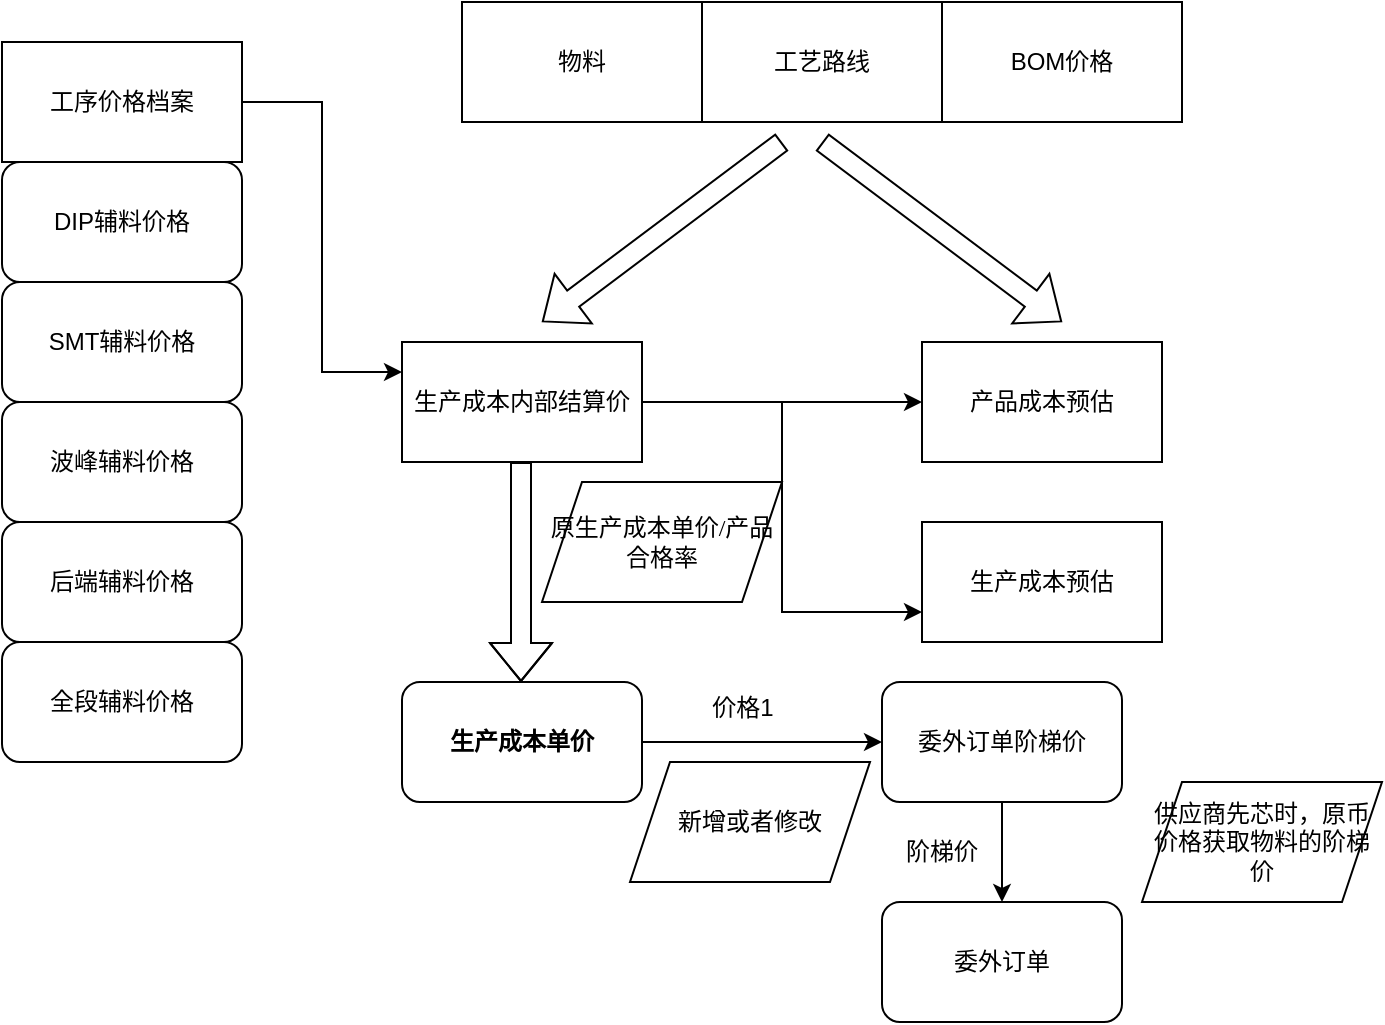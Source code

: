 <mxfile version="21.3.3" type="github">
  <diagram id="C5RBs43oDa-KdzZeNtuy" name="Page-1">
    <mxGraphModel dx="788" dy="581" grid="1" gridSize="10" guides="1" tooltips="1" connect="1" arrows="1" fold="1" page="1" pageScale="1" pageWidth="827" pageHeight="1169" math="0" shadow="0">
      <root>
        <mxCell id="WIyWlLk6GJQsqaUBKTNV-0" />
        <mxCell id="WIyWlLk6GJQsqaUBKTNV-1" parent="WIyWlLk6GJQsqaUBKTNV-0" />
        <mxCell id="87sOYWtt1EghXxEH-w2J-45" style="edgeStyle=orthogonalEdgeStyle;rounded=0;orthogonalLoop=1;jettySize=auto;html=1;entryX=0;entryY=0.25;entryDx=0;entryDy=0;" edge="1" parent="WIyWlLk6GJQsqaUBKTNV-1" source="87sOYWtt1EghXxEH-w2J-0" target="87sOYWtt1EghXxEH-w2J-2">
          <mxGeometry relative="1" as="geometry" />
        </mxCell>
        <mxCell id="87sOYWtt1EghXxEH-w2J-0" value="工序价格档案" style="rounded=0;whiteSpace=wrap;html=1;" vertex="1" parent="WIyWlLk6GJQsqaUBKTNV-1">
          <mxGeometry x="100" y="90" width="120" height="60" as="geometry" />
        </mxCell>
        <mxCell id="87sOYWtt1EghXxEH-w2J-19" value="" style="edgeStyle=orthogonalEdgeStyle;rounded=0;orthogonalLoop=1;jettySize=auto;html=1;" edge="1" parent="WIyWlLk6GJQsqaUBKTNV-1" source="87sOYWtt1EghXxEH-w2J-1" target="87sOYWtt1EghXxEH-w2J-18">
          <mxGeometry relative="1" as="geometry" />
        </mxCell>
        <mxCell id="87sOYWtt1EghXxEH-w2J-1" value="&lt;p class=&quot;MsoNormal&quot;&gt;&lt;b&gt;生产成本单价&lt;/b&gt;&lt;/p&gt;" style="rounded=1;whiteSpace=wrap;html=1;" vertex="1" parent="WIyWlLk6GJQsqaUBKTNV-1">
          <mxGeometry x="300" y="410" width="120" height="60" as="geometry" />
        </mxCell>
        <mxCell id="87sOYWtt1EghXxEH-w2J-53" style="edgeStyle=orthogonalEdgeStyle;rounded=0;orthogonalLoop=1;jettySize=auto;html=1;" edge="1" parent="WIyWlLk6GJQsqaUBKTNV-1" source="87sOYWtt1EghXxEH-w2J-2" target="87sOYWtt1EghXxEH-w2J-29">
          <mxGeometry relative="1" as="geometry" />
        </mxCell>
        <mxCell id="87sOYWtt1EghXxEH-w2J-56" style="edgeStyle=orthogonalEdgeStyle;rounded=0;orthogonalLoop=1;jettySize=auto;html=1;entryX=0;entryY=0.75;entryDx=0;entryDy=0;" edge="1" parent="WIyWlLk6GJQsqaUBKTNV-1" source="87sOYWtt1EghXxEH-w2J-2" target="87sOYWtt1EghXxEH-w2J-54">
          <mxGeometry relative="1" as="geometry" />
        </mxCell>
        <mxCell id="87sOYWtt1EghXxEH-w2J-2" value="生产成本内部结算价" style="rounded=0;whiteSpace=wrap;html=1;" vertex="1" parent="WIyWlLk6GJQsqaUBKTNV-1">
          <mxGeometry x="300" y="240" width="120" height="60" as="geometry" />
        </mxCell>
        <mxCell id="87sOYWtt1EghXxEH-w2J-10" value="物料" style="whiteSpace=wrap;html=1;" vertex="1" parent="WIyWlLk6GJQsqaUBKTNV-1">
          <mxGeometry x="330" y="70" width="120" height="60" as="geometry" />
        </mxCell>
        <mxCell id="87sOYWtt1EghXxEH-w2J-11" value="工艺路线" style="whiteSpace=wrap;html=1;" vertex="1" parent="WIyWlLk6GJQsqaUBKTNV-1">
          <mxGeometry x="450" y="70" width="120" height="60" as="geometry" />
        </mxCell>
        <mxCell id="87sOYWtt1EghXxEH-w2J-14" value="" style="shape=flexArrow;endArrow=classic;html=1;rounded=0;" edge="1" parent="WIyWlLk6GJQsqaUBKTNV-1">
          <mxGeometry width="50" height="50" relative="1" as="geometry">
            <mxPoint x="359.5" y="300" as="sourcePoint" />
            <mxPoint x="359.5" y="410" as="targetPoint" />
            <Array as="points">
              <mxPoint x="359.5" y="360" />
            </Array>
          </mxGeometry>
        </mxCell>
        <mxCell id="87sOYWtt1EghXxEH-w2J-15" value="&lt;p class=&quot;MsoNormal&quot;&gt;&lt;font face=&quot;宋体&quot;&gt;原生产成本单价&lt;/font&gt;&lt;font face=&quot;Calibri&quot;&gt;/&lt;/font&gt;&lt;font face=&quot;宋体&quot;&gt;产品合格率&lt;/font&gt;&lt;/p&gt;" style="shape=parallelogram;perimeter=parallelogramPerimeter;whiteSpace=wrap;html=1;fixedSize=1;" vertex="1" parent="WIyWlLk6GJQsqaUBKTNV-1">
          <mxGeometry x="370" y="310" width="120" height="60" as="geometry" />
        </mxCell>
        <mxCell id="87sOYWtt1EghXxEH-w2J-21" value="" style="edgeStyle=orthogonalEdgeStyle;rounded=0;orthogonalLoop=1;jettySize=auto;html=1;" edge="1" parent="WIyWlLk6GJQsqaUBKTNV-1" source="87sOYWtt1EghXxEH-w2J-18" target="87sOYWtt1EghXxEH-w2J-20">
          <mxGeometry relative="1" as="geometry" />
        </mxCell>
        <mxCell id="87sOYWtt1EghXxEH-w2J-18" value="委外订单阶梯价" style="whiteSpace=wrap;html=1;rounded=1;" vertex="1" parent="WIyWlLk6GJQsqaUBKTNV-1">
          <mxGeometry x="540" y="410" width="120" height="60" as="geometry" />
        </mxCell>
        <mxCell id="87sOYWtt1EghXxEH-w2J-20" value="委外订单" style="rounded=1;whiteSpace=wrap;html=1;" vertex="1" parent="WIyWlLk6GJQsqaUBKTNV-1">
          <mxGeometry x="540" y="520" width="120" height="60" as="geometry" />
        </mxCell>
        <mxCell id="87sOYWtt1EghXxEH-w2J-23" value="供应商先芯时，原币价格获取物料的阶梯价" style="shape=parallelogram;perimeter=parallelogramPerimeter;whiteSpace=wrap;html=1;fixedSize=1;" vertex="1" parent="WIyWlLk6GJQsqaUBKTNV-1">
          <mxGeometry x="670" y="460" width="120" height="60" as="geometry" />
        </mxCell>
        <mxCell id="87sOYWtt1EghXxEH-w2J-24" value="阶梯价" style="text;html=1;strokeColor=none;fillColor=none;align=center;verticalAlign=middle;whiteSpace=wrap;rounded=0;" vertex="1" parent="WIyWlLk6GJQsqaUBKTNV-1">
          <mxGeometry x="540" y="480" width="60" height="30" as="geometry" />
        </mxCell>
        <mxCell id="87sOYWtt1EghXxEH-w2J-27" value="新增或者修改" style="shape=parallelogram;perimeter=parallelogramPerimeter;whiteSpace=wrap;html=1;fixedSize=1;" vertex="1" parent="WIyWlLk6GJQsqaUBKTNV-1">
          <mxGeometry x="414" y="450" width="120" height="60" as="geometry" />
        </mxCell>
        <mxCell id="87sOYWtt1EghXxEH-w2J-29" value="产品成本预估" style="rounded=0;whiteSpace=wrap;html=1;" vertex="1" parent="WIyWlLk6GJQsqaUBKTNV-1">
          <mxGeometry x="560" y="240" width="120" height="60" as="geometry" />
        </mxCell>
        <mxCell id="87sOYWtt1EghXxEH-w2J-31" value="BOM价格" style="rounded=0;whiteSpace=wrap;html=1;" vertex="1" parent="WIyWlLk6GJQsqaUBKTNV-1">
          <mxGeometry x="570" y="70" width="120" height="60" as="geometry" />
        </mxCell>
        <mxCell id="87sOYWtt1EghXxEH-w2J-33" value="SMT辅料价格" style="rounded=1;whiteSpace=wrap;html=1;" vertex="1" parent="WIyWlLk6GJQsqaUBKTNV-1">
          <mxGeometry x="100" y="210" width="120" height="60" as="geometry" />
        </mxCell>
        <mxCell id="87sOYWtt1EghXxEH-w2J-34" value="波峰辅料价格" style="rounded=1;whiteSpace=wrap;html=1;" vertex="1" parent="WIyWlLk6GJQsqaUBKTNV-1">
          <mxGeometry x="100" y="270" width="120" height="60" as="geometry" />
        </mxCell>
        <mxCell id="87sOYWtt1EghXxEH-w2J-35" value="后端辅料价格" style="rounded=1;whiteSpace=wrap;html=1;" vertex="1" parent="WIyWlLk6GJQsqaUBKTNV-1">
          <mxGeometry x="100" y="330" width="120" height="60" as="geometry" />
        </mxCell>
        <mxCell id="87sOYWtt1EghXxEH-w2J-36" value="全段辅料价格" style="rounded=1;whiteSpace=wrap;html=1;" vertex="1" parent="WIyWlLk6GJQsqaUBKTNV-1">
          <mxGeometry x="100" y="390" width="120" height="60" as="geometry" />
        </mxCell>
        <mxCell id="87sOYWtt1EghXxEH-w2J-37" value="DIP辅料价格" style="rounded=1;whiteSpace=wrap;html=1;" vertex="1" parent="WIyWlLk6GJQsqaUBKTNV-1">
          <mxGeometry x="100" y="150" width="120" height="60" as="geometry" />
        </mxCell>
        <mxCell id="87sOYWtt1EghXxEH-w2J-48" value="" style="shape=flexArrow;endArrow=classic;html=1;rounded=0;" edge="1" parent="WIyWlLk6GJQsqaUBKTNV-1">
          <mxGeometry width="50" height="50" relative="1" as="geometry">
            <mxPoint x="490" y="140" as="sourcePoint" />
            <mxPoint x="370" y="230" as="targetPoint" />
          </mxGeometry>
        </mxCell>
        <mxCell id="87sOYWtt1EghXxEH-w2J-50" value="" style="shape=flexArrow;endArrow=classic;html=1;rounded=0;" edge="1" parent="WIyWlLk6GJQsqaUBKTNV-1">
          <mxGeometry width="50" height="50" relative="1" as="geometry">
            <mxPoint x="510" y="140" as="sourcePoint" />
            <mxPoint x="630" y="230" as="targetPoint" />
          </mxGeometry>
        </mxCell>
        <mxCell id="87sOYWtt1EghXxEH-w2J-51" value="价格1" style="text;html=1;align=center;verticalAlign=middle;resizable=0;points=[];autosize=1;strokeColor=none;fillColor=none;" vertex="1" parent="WIyWlLk6GJQsqaUBKTNV-1">
          <mxGeometry x="445" y="408" width="50" height="30" as="geometry" />
        </mxCell>
        <mxCell id="87sOYWtt1EghXxEH-w2J-54" value="生产成本预估" style="rounded=0;whiteSpace=wrap;html=1;" vertex="1" parent="WIyWlLk6GJQsqaUBKTNV-1">
          <mxGeometry x="560" y="330" width="120" height="60" as="geometry" />
        </mxCell>
      </root>
    </mxGraphModel>
  </diagram>
</mxfile>
